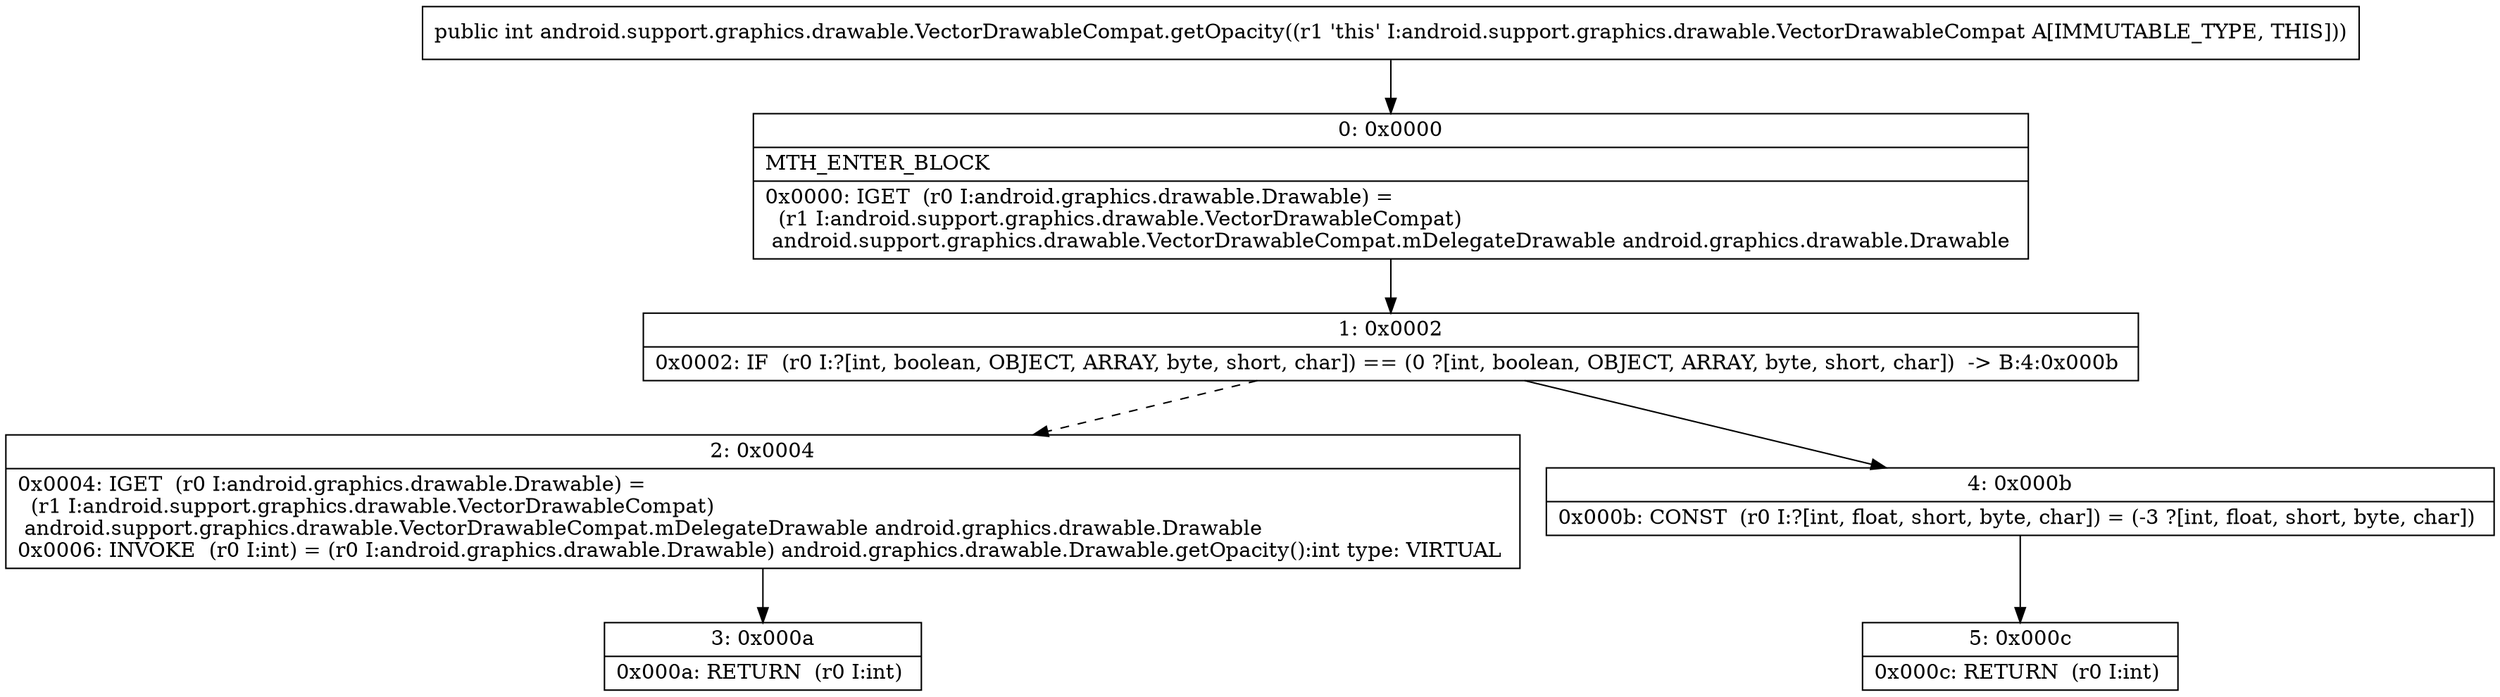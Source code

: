 digraph "CFG forandroid.support.graphics.drawable.VectorDrawableCompat.getOpacity()I" {
Node_0 [shape=record,label="{0\:\ 0x0000|MTH_ENTER_BLOCK\l|0x0000: IGET  (r0 I:android.graphics.drawable.Drawable) = \l  (r1 I:android.support.graphics.drawable.VectorDrawableCompat)\l android.support.graphics.drawable.VectorDrawableCompat.mDelegateDrawable android.graphics.drawable.Drawable \l}"];
Node_1 [shape=record,label="{1\:\ 0x0002|0x0002: IF  (r0 I:?[int, boolean, OBJECT, ARRAY, byte, short, char]) == (0 ?[int, boolean, OBJECT, ARRAY, byte, short, char])  \-\> B:4:0x000b \l}"];
Node_2 [shape=record,label="{2\:\ 0x0004|0x0004: IGET  (r0 I:android.graphics.drawable.Drawable) = \l  (r1 I:android.support.graphics.drawable.VectorDrawableCompat)\l android.support.graphics.drawable.VectorDrawableCompat.mDelegateDrawable android.graphics.drawable.Drawable \l0x0006: INVOKE  (r0 I:int) = (r0 I:android.graphics.drawable.Drawable) android.graphics.drawable.Drawable.getOpacity():int type: VIRTUAL \l}"];
Node_3 [shape=record,label="{3\:\ 0x000a|0x000a: RETURN  (r0 I:int) \l}"];
Node_4 [shape=record,label="{4\:\ 0x000b|0x000b: CONST  (r0 I:?[int, float, short, byte, char]) = (\-3 ?[int, float, short, byte, char]) \l}"];
Node_5 [shape=record,label="{5\:\ 0x000c|0x000c: RETURN  (r0 I:int) \l}"];
MethodNode[shape=record,label="{public int android.support.graphics.drawable.VectorDrawableCompat.getOpacity((r1 'this' I:android.support.graphics.drawable.VectorDrawableCompat A[IMMUTABLE_TYPE, THIS])) }"];
MethodNode -> Node_0;
Node_0 -> Node_1;
Node_1 -> Node_2[style=dashed];
Node_1 -> Node_4;
Node_2 -> Node_3;
Node_4 -> Node_5;
}

